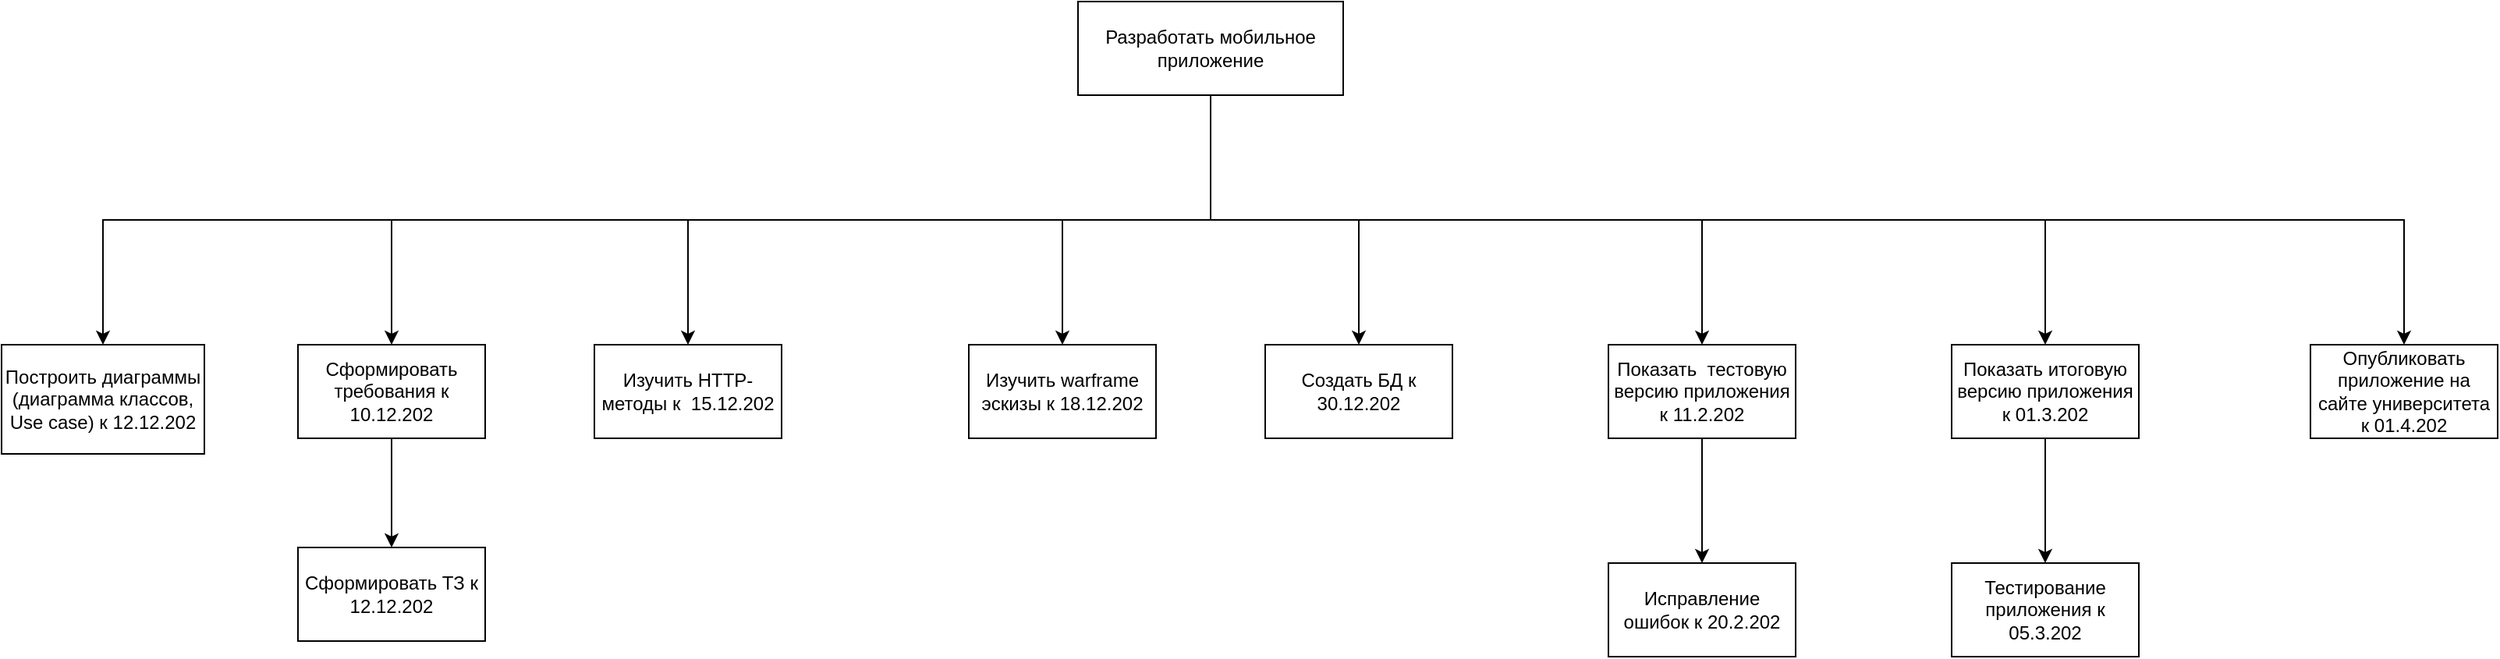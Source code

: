 <mxfile version="22.0.6" type="device">
  <diagram name="Страница — 1" id="qdAgzljEMNScbxH3U1kH">
    <mxGraphModel dx="1386" dy="2447" grid="1" gridSize="10" guides="1" tooltips="1" connect="1" arrows="1" fold="1" page="1" pageScale="1" pageWidth="2336" pageHeight="1654" math="0" shadow="0">
      <root>
        <mxCell id="0" />
        <mxCell id="1" parent="0" />
        <mxCell id="NDLWNA66E1N-gRNYeRTP-6" style="edgeStyle=orthogonalEdgeStyle;rounded=0;orthogonalLoop=1;jettySize=auto;html=1;exitX=0.5;exitY=1;exitDx=0;exitDy=0;entryX=0.5;entryY=0;entryDx=0;entryDy=0;" edge="1" parent="1" source="NDLWNA66E1N-gRNYeRTP-1" target="NDLWNA66E1N-gRNYeRTP-3">
          <mxGeometry relative="1" as="geometry" />
        </mxCell>
        <mxCell id="NDLWNA66E1N-gRNYeRTP-7" style="edgeStyle=orthogonalEdgeStyle;rounded=0;orthogonalLoop=1;jettySize=auto;html=1;exitX=0.5;exitY=1;exitDx=0;exitDy=0;entryX=0.5;entryY=0;entryDx=0;entryDy=0;" edge="1" parent="1" source="NDLWNA66E1N-gRNYeRTP-1" target="NDLWNA66E1N-gRNYeRTP-4">
          <mxGeometry relative="1" as="geometry" />
        </mxCell>
        <mxCell id="NDLWNA66E1N-gRNYeRTP-9" style="edgeStyle=orthogonalEdgeStyle;rounded=0;orthogonalLoop=1;jettySize=auto;html=1;exitX=0.5;exitY=1;exitDx=0;exitDy=0;entryX=0.5;entryY=0;entryDx=0;entryDy=0;" edge="1" parent="1" source="NDLWNA66E1N-gRNYeRTP-1" target="NDLWNA66E1N-gRNYeRTP-5">
          <mxGeometry relative="1" as="geometry" />
        </mxCell>
        <mxCell id="NDLWNA66E1N-gRNYeRTP-11" style="edgeStyle=orthogonalEdgeStyle;rounded=0;orthogonalLoop=1;jettySize=auto;html=1;exitX=0.5;exitY=1;exitDx=0;exitDy=0;entryX=0.5;entryY=0;entryDx=0;entryDy=0;" edge="1" parent="1" source="NDLWNA66E1N-gRNYeRTP-1" target="NDLWNA66E1N-gRNYeRTP-10">
          <mxGeometry relative="1" as="geometry" />
        </mxCell>
        <mxCell id="NDLWNA66E1N-gRNYeRTP-13" style="edgeStyle=orthogonalEdgeStyle;rounded=0;orthogonalLoop=1;jettySize=auto;html=1;exitX=0.5;exitY=1;exitDx=0;exitDy=0;entryX=0.5;entryY=0;entryDx=0;entryDy=0;" edge="1" parent="1" source="NDLWNA66E1N-gRNYeRTP-1" target="NDLWNA66E1N-gRNYeRTP-12">
          <mxGeometry relative="1" as="geometry" />
        </mxCell>
        <mxCell id="NDLWNA66E1N-gRNYeRTP-15" style="edgeStyle=orthogonalEdgeStyle;rounded=0;orthogonalLoop=1;jettySize=auto;html=1;exitX=0.5;exitY=1;exitDx=0;exitDy=0;entryX=0.5;entryY=0;entryDx=0;entryDy=0;" edge="1" parent="1" source="NDLWNA66E1N-gRNYeRTP-1" target="NDLWNA66E1N-gRNYeRTP-14">
          <mxGeometry relative="1" as="geometry" />
        </mxCell>
        <mxCell id="NDLWNA66E1N-gRNYeRTP-19" style="edgeStyle=orthogonalEdgeStyle;rounded=0;orthogonalLoop=1;jettySize=auto;html=1;exitX=0.5;exitY=1;exitDx=0;exitDy=0;entryX=0.5;entryY=0;entryDx=0;entryDy=0;" edge="1" parent="1" source="NDLWNA66E1N-gRNYeRTP-1" target="NDLWNA66E1N-gRNYeRTP-18">
          <mxGeometry relative="1" as="geometry" />
        </mxCell>
        <mxCell id="NDLWNA66E1N-gRNYeRTP-23" style="edgeStyle=orthogonalEdgeStyle;rounded=0;orthogonalLoop=1;jettySize=auto;html=1;exitX=0.5;exitY=1;exitDx=0;exitDy=0;entryX=0.5;entryY=0;entryDx=0;entryDy=0;" edge="1" parent="1" source="NDLWNA66E1N-gRNYeRTP-1" target="NDLWNA66E1N-gRNYeRTP-22">
          <mxGeometry relative="1" as="geometry" />
        </mxCell>
        <mxCell id="NDLWNA66E1N-gRNYeRTP-1" value="Разработать мобильное приложение" style="rounded=0;whiteSpace=wrap;html=1;" vertex="1" parent="1">
          <mxGeometry x="780" y="-10" width="170" height="60" as="geometry" />
        </mxCell>
        <mxCell id="NDLWNA66E1N-gRNYeRTP-2" value="Сформировать ТЗ к 12.12.202" style="rounded=0;whiteSpace=wrap;html=1;" vertex="1" parent="1">
          <mxGeometry x="280" y="340" width="120" height="60" as="geometry" />
        </mxCell>
        <mxCell id="NDLWNA66E1N-gRNYeRTP-3" value="Построить диаграммы (диаграмма классов, Use case) к 12.12.202" style="rounded=0;whiteSpace=wrap;html=1;" vertex="1" parent="1">
          <mxGeometry x="90" y="210" width="130" height="70" as="geometry" />
        </mxCell>
        <mxCell id="NDLWNA66E1N-gRNYeRTP-8" style="edgeStyle=orthogonalEdgeStyle;rounded=0;orthogonalLoop=1;jettySize=auto;html=1;exitX=0.5;exitY=1;exitDx=0;exitDy=0;entryX=0.5;entryY=0;entryDx=0;entryDy=0;" edge="1" parent="1" source="NDLWNA66E1N-gRNYeRTP-4" target="NDLWNA66E1N-gRNYeRTP-2">
          <mxGeometry relative="1" as="geometry" />
        </mxCell>
        <mxCell id="NDLWNA66E1N-gRNYeRTP-4" value="Сформировать требования к 10.12.202" style="rounded=0;whiteSpace=wrap;html=1;" vertex="1" parent="1">
          <mxGeometry x="280" y="210" width="120" height="60" as="geometry" />
        </mxCell>
        <mxCell id="NDLWNA66E1N-gRNYeRTP-5" value="Изучить HTTP-методы к&amp;nbsp; 15.12.202" style="rounded=0;whiteSpace=wrap;html=1;" vertex="1" parent="1">
          <mxGeometry x="470" y="210" width="120" height="60" as="geometry" />
        </mxCell>
        <mxCell id="NDLWNA66E1N-gRNYeRTP-10" value="Изучить warframe эскизы к 18.12.202" style="rounded=0;whiteSpace=wrap;html=1;" vertex="1" parent="1">
          <mxGeometry x="710" y="210" width="120" height="60" as="geometry" />
        </mxCell>
        <mxCell id="NDLWNA66E1N-gRNYeRTP-12" value="Создать БД к 30.12.202" style="rounded=0;whiteSpace=wrap;html=1;" vertex="1" parent="1">
          <mxGeometry x="900" y="210" width="120" height="60" as="geometry" />
        </mxCell>
        <mxCell id="NDLWNA66E1N-gRNYeRTP-17" style="edgeStyle=orthogonalEdgeStyle;rounded=0;orthogonalLoop=1;jettySize=auto;html=1;exitX=0.5;exitY=1;exitDx=0;exitDy=0;entryX=0.5;entryY=0;entryDx=0;entryDy=0;" edge="1" parent="1" source="NDLWNA66E1N-gRNYeRTP-14" target="NDLWNA66E1N-gRNYeRTP-16">
          <mxGeometry relative="1" as="geometry" />
        </mxCell>
        <mxCell id="NDLWNA66E1N-gRNYeRTP-14" value="Показать&amp;nbsp; тестовую версию приложения к 11.2.202" style="rounded=0;whiteSpace=wrap;html=1;" vertex="1" parent="1">
          <mxGeometry x="1120" y="210" width="120" height="60" as="geometry" />
        </mxCell>
        <mxCell id="NDLWNA66E1N-gRNYeRTP-16" value="Исправление ошибок к 20.2.202" style="rounded=0;whiteSpace=wrap;html=1;" vertex="1" parent="1">
          <mxGeometry x="1120" y="350" width="120" height="60" as="geometry" />
        </mxCell>
        <mxCell id="NDLWNA66E1N-gRNYeRTP-21" style="edgeStyle=orthogonalEdgeStyle;rounded=0;orthogonalLoop=1;jettySize=auto;html=1;exitX=0.5;exitY=1;exitDx=0;exitDy=0;entryX=0.5;entryY=0;entryDx=0;entryDy=0;" edge="1" parent="1" source="NDLWNA66E1N-gRNYeRTP-18" target="NDLWNA66E1N-gRNYeRTP-20">
          <mxGeometry relative="1" as="geometry" />
        </mxCell>
        <mxCell id="NDLWNA66E1N-gRNYeRTP-18" value="Показать итоговую версию приложения к 01.3.202" style="rounded=0;whiteSpace=wrap;html=1;" vertex="1" parent="1">
          <mxGeometry x="1340" y="210" width="120" height="60" as="geometry" />
        </mxCell>
        <mxCell id="NDLWNA66E1N-gRNYeRTP-20" value="Тестирование приложения к 05.3.202" style="rounded=0;whiteSpace=wrap;html=1;" vertex="1" parent="1">
          <mxGeometry x="1340" y="350" width="120" height="60" as="geometry" />
        </mxCell>
        <mxCell id="NDLWNA66E1N-gRNYeRTP-22" value="Опубликовать приложение на сайте университета к 01.4.202" style="rounded=0;whiteSpace=wrap;html=1;" vertex="1" parent="1">
          <mxGeometry x="1570" y="210" width="120" height="60" as="geometry" />
        </mxCell>
      </root>
    </mxGraphModel>
  </diagram>
</mxfile>
